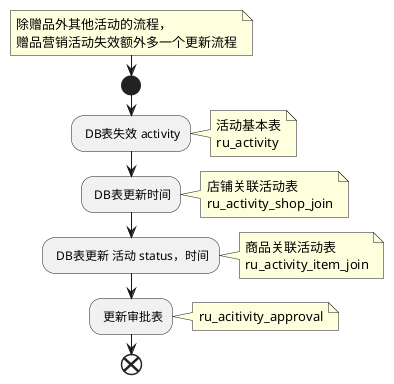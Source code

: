 @startuml

note right
    除赠品外其他活动的流程，
    赠品营销活动失效额外多一个更新流程
end note

start
: DB表失效 activity;
note right
    活动基本表
    ru_activity
end note
: DB表更新时间;
note right
    店铺关联活动表
    ru_activity_shop_join
end note
: DB表更新 活动 status，时间;
note right
    商品关联活动表
    ru_activity_item_join
end note
: 更新审批表;
note right
    ru_acitivity_approval
end note

end
@enduml